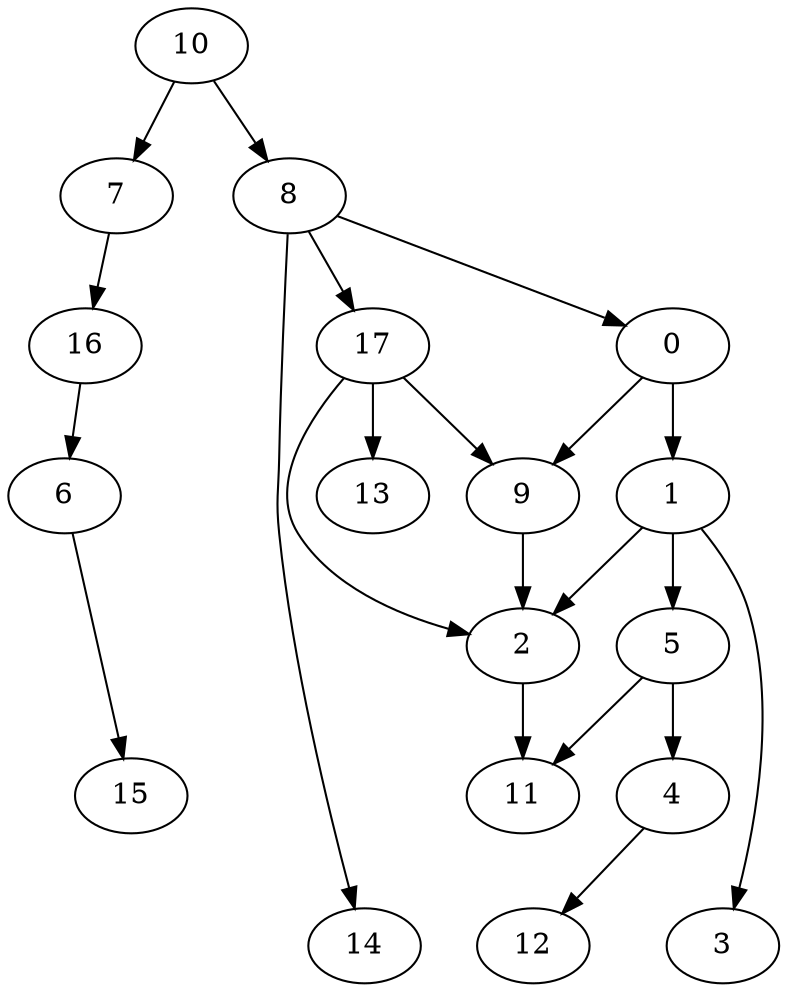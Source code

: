 digraph G {
    0;
    1;
    9;
    2;
    3;
    5;
    11;
    4;
    12;
    6;
    15;
    7;
    16;
    8;
    14;
    17;
    13;
    10;
    0 -> 1 [weight=1];
    0 -> 9 [weight=0];
    1 -> 2 [weight=0];
    1 -> 3 [weight=0];
    1 -> 5 [weight=1];
    9 -> 2 [weight=1];
    2 -> 11 [weight=1];
    5 -> 11 [weight=0];
    5 -> 4 [weight=0];
    4 -> 12 [weight=0];
    6 -> 15 [weight=0];
    7 -> 16 [weight=0];
    16 -> 6 [weight=0];
    8 -> 0 [weight=0];
    8 -> 14 [weight=0];
    8 -> 17 [weight=0];
    17 -> 9 [weight=0];
    17 -> 2 [weight=0];
    17 -> 13 [weight=1];
    10 -> 7 [weight=0];
    10 -> 8 [weight=0];
}
